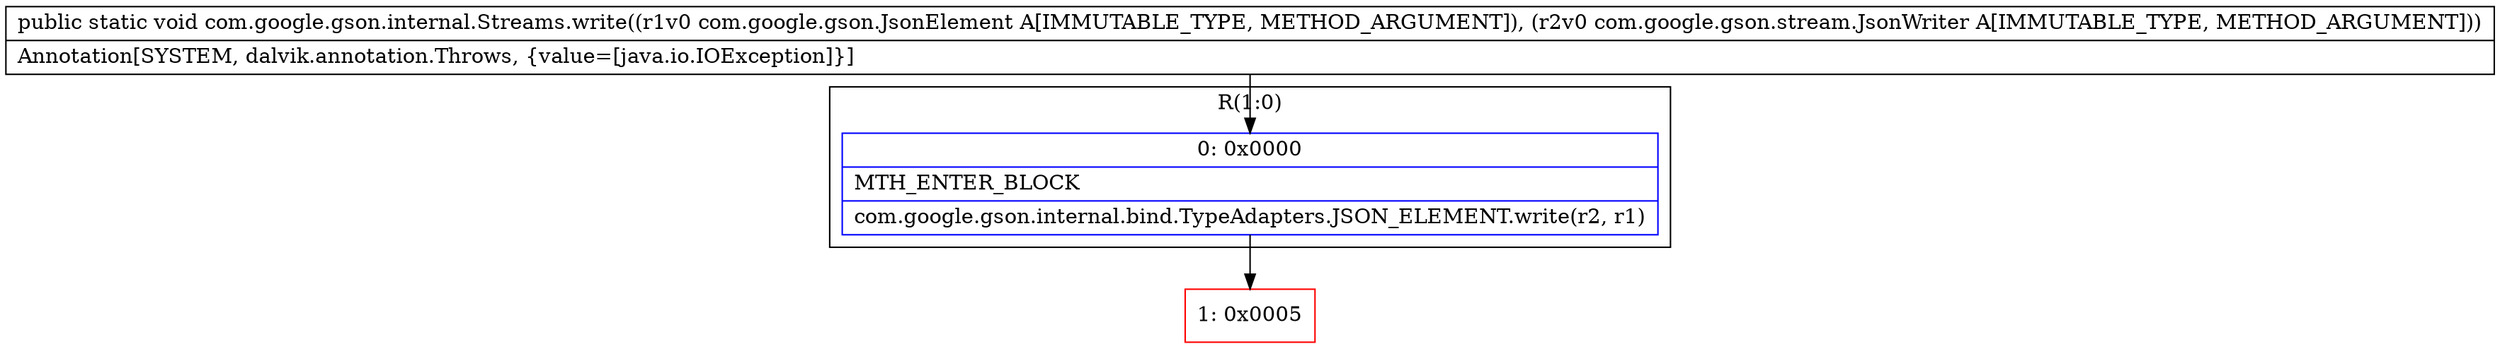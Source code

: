 digraph "CFG forcom.google.gson.internal.Streams.write(Lcom\/google\/gson\/JsonElement;Lcom\/google\/gson\/stream\/JsonWriter;)V" {
subgraph cluster_Region_1564725598 {
label = "R(1:0)";
node [shape=record,color=blue];
Node_0 [shape=record,label="{0\:\ 0x0000|MTH_ENTER_BLOCK\l|com.google.gson.internal.bind.TypeAdapters.JSON_ELEMENT.write(r2, r1)\l}"];
}
Node_1 [shape=record,color=red,label="{1\:\ 0x0005}"];
MethodNode[shape=record,label="{public static void com.google.gson.internal.Streams.write((r1v0 com.google.gson.JsonElement A[IMMUTABLE_TYPE, METHOD_ARGUMENT]), (r2v0 com.google.gson.stream.JsonWriter A[IMMUTABLE_TYPE, METHOD_ARGUMENT]))  | Annotation[SYSTEM, dalvik.annotation.Throws, \{value=[java.io.IOException]\}]\l}"];
MethodNode -> Node_0;
Node_0 -> Node_1;
}

